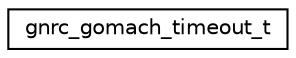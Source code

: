 digraph "Graphical Class Hierarchy"
{
 // LATEX_PDF_SIZE
  edge [fontname="Helvetica",fontsize="10",labelfontname="Helvetica",labelfontsize="10"];
  node [fontname="Helvetica",fontsize="10",shape=record];
  rankdir="LR";
  Node0 [label="gnrc_gomach_timeout_t",height=0.2,width=0.4,color="black", fillcolor="white", style="filled",URL="$structgnrc__gomach__timeout__t.html",tooltip="GoMacH's timeout structure."];
}
